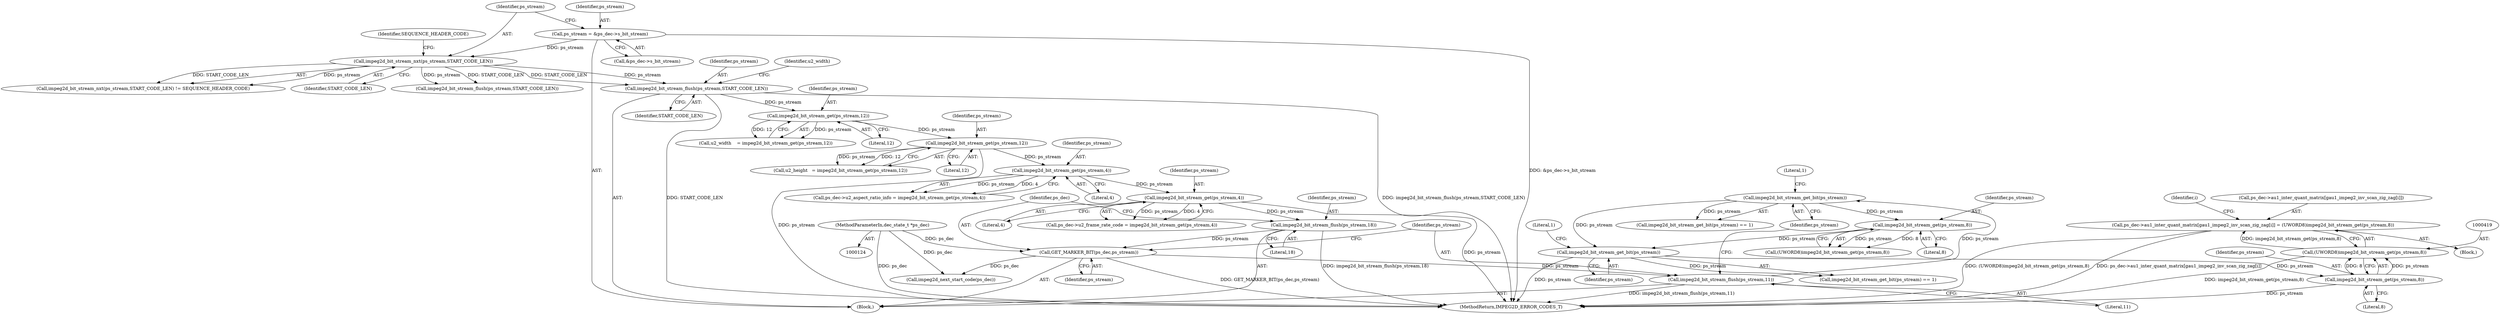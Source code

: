 digraph "0_Android_bef16671c891e16f25a7b174bc528eea109357be@array" {
"1000410" [label="(Call,ps_dec->au1_inter_quant_matrix[gau1_impeg2_inv_scan_zig_zag[i]] = (UWORD8)impeg2d_bit_stream_get(ps_stream,8))"];
"1000418" [label="(Call,(UWORD8)impeg2d_bit_stream_get(ps_stream,8))"];
"1000420" [label="(Call,impeg2d_bit_stream_get(ps_stream,8))"];
"1000395" [label="(Call,impeg2d_bit_stream_get_bit(ps_stream))"];
"1000382" [label="(Call,impeg2d_bit_stream_get(ps_stream,8))"];
"1000357" [label="(Call,impeg2d_bit_stream_get_bit(ps_stream))"];
"1000352" [label="(Call,impeg2d_bit_stream_flush(ps_stream,11))"];
"1000349" [label="(Call,GET_MARKER_BIT(ps_dec,ps_stream))"];
"1000125" [label="(MethodParameterIn,dec_state_t *ps_dec)"];
"1000346" [label="(Call,impeg2d_bit_stream_flush(ps_stream,18))"];
"1000334" [label="(Call,impeg2d_bit_stream_get(ps_stream,4))"];
"1000327" [label="(Call,impeg2d_bit_stream_get(ps_stream,4))"];
"1000158" [label="(Call,impeg2d_bit_stream_get(ps_stream,12))"];
"1000153" [label="(Call,impeg2d_bit_stream_get(ps_stream,12))"];
"1000148" [label="(Call,impeg2d_bit_stream_flush(ps_stream,START_CODE_LEN))"];
"1000138" [label="(Call,impeg2d_bit_stream_nxt(ps_stream,START_CODE_LEN))"];
"1000128" [label="(Call,ps_stream = &ps_dec->s_bit_stream)"];
"1000347" [label="(Identifier,ps_stream)"];
"1000150" [label="(Identifier,START_CODE_LEN)"];
"1000422" [label="(Literal,8)"];
"1000137" [label="(Call,impeg2d_bit_stream_nxt(ps_stream,START_CODE_LEN) != SEQUENCE_HEADER_CODE)"];
"1000351" [label="(Identifier,ps_stream)"];
"1000421" [label="(Identifier,ps_stream)"];
"1000149" [label="(Identifier,ps_stream)"];
"1000141" [label="(Identifier,SEQUENCE_HEADER_CODE)"];
"1000151" [label="(Call,u2_width    = impeg2d_bit_stream_get(ps_stream,12))"];
"1000126" [label="(Block,)"];
"1000160" [label="(Literal,12)"];
"1000153" [label="(Call,impeg2d_bit_stream_get(ps_stream,12))"];
"1000394" [label="(Call,impeg2d_bit_stream_get_bit(ps_stream) == 1)"];
"1000156" [label="(Call,u2_height   = impeg2d_bit_stream_get(ps_stream,12))"];
"1000129" [label="(Identifier,ps_stream)"];
"1000323" [label="(Call,ps_dec->u2_aspect_ratio_info = impeg2d_bit_stream_get(ps_stream,4))"];
"1000349" [label="(Call,GET_MARKER_BIT(ps_dec,ps_stream))"];
"1000330" [label="(Call,ps_dec->u2_frame_rate_code = impeg2d_bit_stream_get(ps_stream,4))"];
"1000327" [label="(Call,impeg2d_bit_stream_get(ps_stream,4))"];
"1000329" [label="(Literal,4)"];
"1000353" [label="(Identifier,ps_stream)"];
"1000383" [label="(Identifier,ps_stream)"];
"1000152" [label="(Identifier,u2_width)"];
"1000408" [label="(Identifier,i)"];
"1000380" [label="(Call,(UWORD8)impeg2d_bit_stream_get(ps_stream,8))"];
"1000396" [label="(Identifier,ps_stream)"];
"1000410" [label="(Call,ps_dec->au1_inter_quant_matrix[gau1_impeg2_inv_scan_zig_zag[i]] = (UWORD8)impeg2d_bit_stream_get(ps_stream,8))"];
"1000356" [label="(Call,impeg2d_bit_stream_get_bit(ps_stream) == 1)"];
"1000139" [label="(Identifier,ps_stream)"];
"1000125" [label="(MethodParameterIn,dec_state_t *ps_dec)"];
"1000431" [label="(Call,impeg2d_next_start_code(ps_dec))"];
"1000159" [label="(Identifier,ps_stream)"];
"1000395" [label="(Call,impeg2d_bit_stream_get_bit(ps_stream))"];
"1000358" [label="(Identifier,ps_stream)"];
"1000335" [label="(Identifier,ps_stream)"];
"1000336" [label="(Literal,4)"];
"1000143" [label="(Call,impeg2d_bit_stream_flush(ps_stream,START_CODE_LEN))"];
"1000418" [label="(Call,(UWORD8)impeg2d_bit_stream_get(ps_stream,8))"];
"1000350" [label="(Identifier,ps_dec)"];
"1000359" [label="(Literal,1)"];
"1000397" [label="(Literal,1)"];
"1000384" [label="(Literal,8)"];
"1000148" [label="(Call,impeg2d_bit_stream_flush(ps_stream,START_CODE_LEN))"];
"1000155" [label="(Literal,12)"];
"1000128" [label="(Call,ps_stream = &ps_dec->s_bit_stream)"];
"1000437" [label="(MethodReturn,IMPEG2D_ERROR_CODES_T)"];
"1000352" [label="(Call,impeg2d_bit_stream_flush(ps_stream,11))"];
"1000328" [label="(Identifier,ps_stream)"];
"1000158" [label="(Call,impeg2d_bit_stream_get(ps_stream,12))"];
"1000354" [label="(Literal,11)"];
"1000138" [label="(Call,impeg2d_bit_stream_nxt(ps_stream,START_CODE_LEN))"];
"1000357" [label="(Call,impeg2d_bit_stream_get_bit(ps_stream))"];
"1000346" [label="(Call,impeg2d_bit_stream_flush(ps_stream,18))"];
"1000154" [label="(Identifier,ps_stream)"];
"1000140" [label="(Identifier,START_CODE_LEN)"];
"1000420" [label="(Call,impeg2d_bit_stream_get(ps_stream,8))"];
"1000348" [label="(Literal,18)"];
"1000382" [label="(Call,impeg2d_bit_stream_get(ps_stream,8))"];
"1000409" [label="(Block,)"];
"1000334" [label="(Call,impeg2d_bit_stream_get(ps_stream,4))"];
"1000411" [label="(Call,ps_dec->au1_inter_quant_matrix[gau1_impeg2_inv_scan_zig_zag[i]])"];
"1000130" [label="(Call,&ps_dec->s_bit_stream)"];
"1000410" -> "1000409"  [label="AST: "];
"1000410" -> "1000418"  [label="CFG: "];
"1000411" -> "1000410"  [label="AST: "];
"1000418" -> "1000410"  [label="AST: "];
"1000408" -> "1000410"  [label="CFG: "];
"1000410" -> "1000437"  [label="DDG: ps_dec->au1_inter_quant_matrix[gau1_impeg2_inv_scan_zig_zag[i]]"];
"1000410" -> "1000437"  [label="DDG: (UWORD8)impeg2d_bit_stream_get(ps_stream,8)"];
"1000418" -> "1000410"  [label="DDG: impeg2d_bit_stream_get(ps_stream,8)"];
"1000418" -> "1000420"  [label="CFG: "];
"1000419" -> "1000418"  [label="AST: "];
"1000420" -> "1000418"  [label="AST: "];
"1000418" -> "1000437"  [label="DDG: impeg2d_bit_stream_get(ps_stream,8)"];
"1000420" -> "1000418"  [label="DDG: ps_stream"];
"1000420" -> "1000418"  [label="DDG: 8"];
"1000420" -> "1000422"  [label="CFG: "];
"1000421" -> "1000420"  [label="AST: "];
"1000422" -> "1000420"  [label="AST: "];
"1000420" -> "1000437"  [label="DDG: ps_stream"];
"1000395" -> "1000420"  [label="DDG: ps_stream"];
"1000395" -> "1000394"  [label="AST: "];
"1000395" -> "1000396"  [label="CFG: "];
"1000396" -> "1000395"  [label="AST: "];
"1000397" -> "1000395"  [label="CFG: "];
"1000395" -> "1000437"  [label="DDG: ps_stream"];
"1000395" -> "1000394"  [label="DDG: ps_stream"];
"1000382" -> "1000395"  [label="DDG: ps_stream"];
"1000357" -> "1000395"  [label="DDG: ps_stream"];
"1000382" -> "1000380"  [label="AST: "];
"1000382" -> "1000384"  [label="CFG: "];
"1000383" -> "1000382"  [label="AST: "];
"1000384" -> "1000382"  [label="AST: "];
"1000380" -> "1000382"  [label="CFG: "];
"1000382" -> "1000380"  [label="DDG: ps_stream"];
"1000382" -> "1000380"  [label="DDG: 8"];
"1000357" -> "1000382"  [label="DDG: ps_stream"];
"1000357" -> "1000356"  [label="AST: "];
"1000357" -> "1000358"  [label="CFG: "];
"1000358" -> "1000357"  [label="AST: "];
"1000359" -> "1000357"  [label="CFG: "];
"1000357" -> "1000356"  [label="DDG: ps_stream"];
"1000352" -> "1000357"  [label="DDG: ps_stream"];
"1000352" -> "1000126"  [label="AST: "];
"1000352" -> "1000354"  [label="CFG: "];
"1000353" -> "1000352"  [label="AST: "];
"1000354" -> "1000352"  [label="AST: "];
"1000358" -> "1000352"  [label="CFG: "];
"1000352" -> "1000437"  [label="DDG: impeg2d_bit_stream_flush(ps_stream,11)"];
"1000349" -> "1000352"  [label="DDG: ps_stream"];
"1000349" -> "1000126"  [label="AST: "];
"1000349" -> "1000351"  [label="CFG: "];
"1000350" -> "1000349"  [label="AST: "];
"1000351" -> "1000349"  [label="AST: "];
"1000353" -> "1000349"  [label="CFG: "];
"1000349" -> "1000437"  [label="DDG: GET_MARKER_BIT(ps_dec,ps_stream)"];
"1000125" -> "1000349"  [label="DDG: ps_dec"];
"1000346" -> "1000349"  [label="DDG: ps_stream"];
"1000349" -> "1000431"  [label="DDG: ps_dec"];
"1000125" -> "1000124"  [label="AST: "];
"1000125" -> "1000437"  [label="DDG: ps_dec"];
"1000125" -> "1000431"  [label="DDG: ps_dec"];
"1000346" -> "1000126"  [label="AST: "];
"1000346" -> "1000348"  [label="CFG: "];
"1000347" -> "1000346"  [label="AST: "];
"1000348" -> "1000346"  [label="AST: "];
"1000350" -> "1000346"  [label="CFG: "];
"1000346" -> "1000437"  [label="DDG: impeg2d_bit_stream_flush(ps_stream,18)"];
"1000334" -> "1000346"  [label="DDG: ps_stream"];
"1000334" -> "1000330"  [label="AST: "];
"1000334" -> "1000336"  [label="CFG: "];
"1000335" -> "1000334"  [label="AST: "];
"1000336" -> "1000334"  [label="AST: "];
"1000330" -> "1000334"  [label="CFG: "];
"1000334" -> "1000437"  [label="DDG: ps_stream"];
"1000334" -> "1000330"  [label="DDG: ps_stream"];
"1000334" -> "1000330"  [label="DDG: 4"];
"1000327" -> "1000334"  [label="DDG: ps_stream"];
"1000327" -> "1000323"  [label="AST: "];
"1000327" -> "1000329"  [label="CFG: "];
"1000328" -> "1000327"  [label="AST: "];
"1000329" -> "1000327"  [label="AST: "];
"1000323" -> "1000327"  [label="CFG: "];
"1000327" -> "1000323"  [label="DDG: ps_stream"];
"1000327" -> "1000323"  [label="DDG: 4"];
"1000158" -> "1000327"  [label="DDG: ps_stream"];
"1000158" -> "1000156"  [label="AST: "];
"1000158" -> "1000160"  [label="CFG: "];
"1000159" -> "1000158"  [label="AST: "];
"1000160" -> "1000158"  [label="AST: "];
"1000156" -> "1000158"  [label="CFG: "];
"1000158" -> "1000437"  [label="DDG: ps_stream"];
"1000158" -> "1000156"  [label="DDG: ps_stream"];
"1000158" -> "1000156"  [label="DDG: 12"];
"1000153" -> "1000158"  [label="DDG: ps_stream"];
"1000153" -> "1000151"  [label="AST: "];
"1000153" -> "1000155"  [label="CFG: "];
"1000154" -> "1000153"  [label="AST: "];
"1000155" -> "1000153"  [label="AST: "];
"1000151" -> "1000153"  [label="CFG: "];
"1000153" -> "1000151"  [label="DDG: ps_stream"];
"1000153" -> "1000151"  [label="DDG: 12"];
"1000148" -> "1000153"  [label="DDG: ps_stream"];
"1000148" -> "1000126"  [label="AST: "];
"1000148" -> "1000150"  [label="CFG: "];
"1000149" -> "1000148"  [label="AST: "];
"1000150" -> "1000148"  [label="AST: "];
"1000152" -> "1000148"  [label="CFG: "];
"1000148" -> "1000437"  [label="DDG: impeg2d_bit_stream_flush(ps_stream,START_CODE_LEN)"];
"1000148" -> "1000437"  [label="DDG: START_CODE_LEN"];
"1000138" -> "1000148"  [label="DDG: ps_stream"];
"1000138" -> "1000148"  [label="DDG: START_CODE_LEN"];
"1000138" -> "1000137"  [label="AST: "];
"1000138" -> "1000140"  [label="CFG: "];
"1000139" -> "1000138"  [label="AST: "];
"1000140" -> "1000138"  [label="AST: "];
"1000141" -> "1000138"  [label="CFG: "];
"1000138" -> "1000137"  [label="DDG: ps_stream"];
"1000138" -> "1000137"  [label="DDG: START_CODE_LEN"];
"1000128" -> "1000138"  [label="DDG: ps_stream"];
"1000138" -> "1000143"  [label="DDG: ps_stream"];
"1000138" -> "1000143"  [label="DDG: START_CODE_LEN"];
"1000128" -> "1000126"  [label="AST: "];
"1000128" -> "1000130"  [label="CFG: "];
"1000129" -> "1000128"  [label="AST: "];
"1000130" -> "1000128"  [label="AST: "];
"1000139" -> "1000128"  [label="CFG: "];
"1000128" -> "1000437"  [label="DDG: &ps_dec->s_bit_stream"];
}
